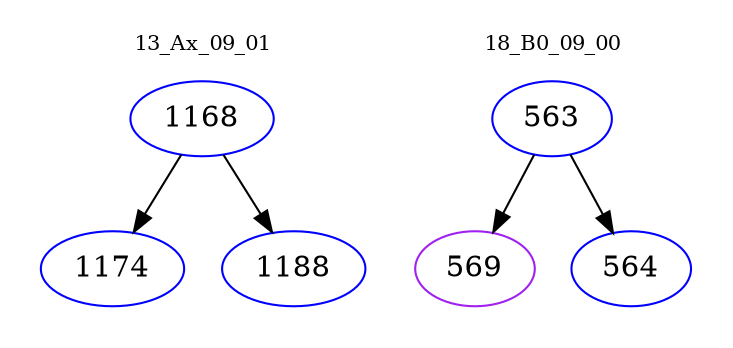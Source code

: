 digraph{
subgraph cluster_0 {
color = white
label = "13_Ax_09_01";
fontsize=10;
T0_1168 [label="1168", color="blue"]
T0_1168 -> T0_1174 [color="black"]
T0_1174 [label="1174", color="blue"]
T0_1168 -> T0_1188 [color="black"]
T0_1188 [label="1188", color="blue"]
}
subgraph cluster_1 {
color = white
label = "18_B0_09_00";
fontsize=10;
T1_563 [label="563", color="blue"]
T1_563 -> T1_569 [color="black"]
T1_569 [label="569", color="purple"]
T1_563 -> T1_564 [color="black"]
T1_564 [label="564", color="blue"]
}
}
